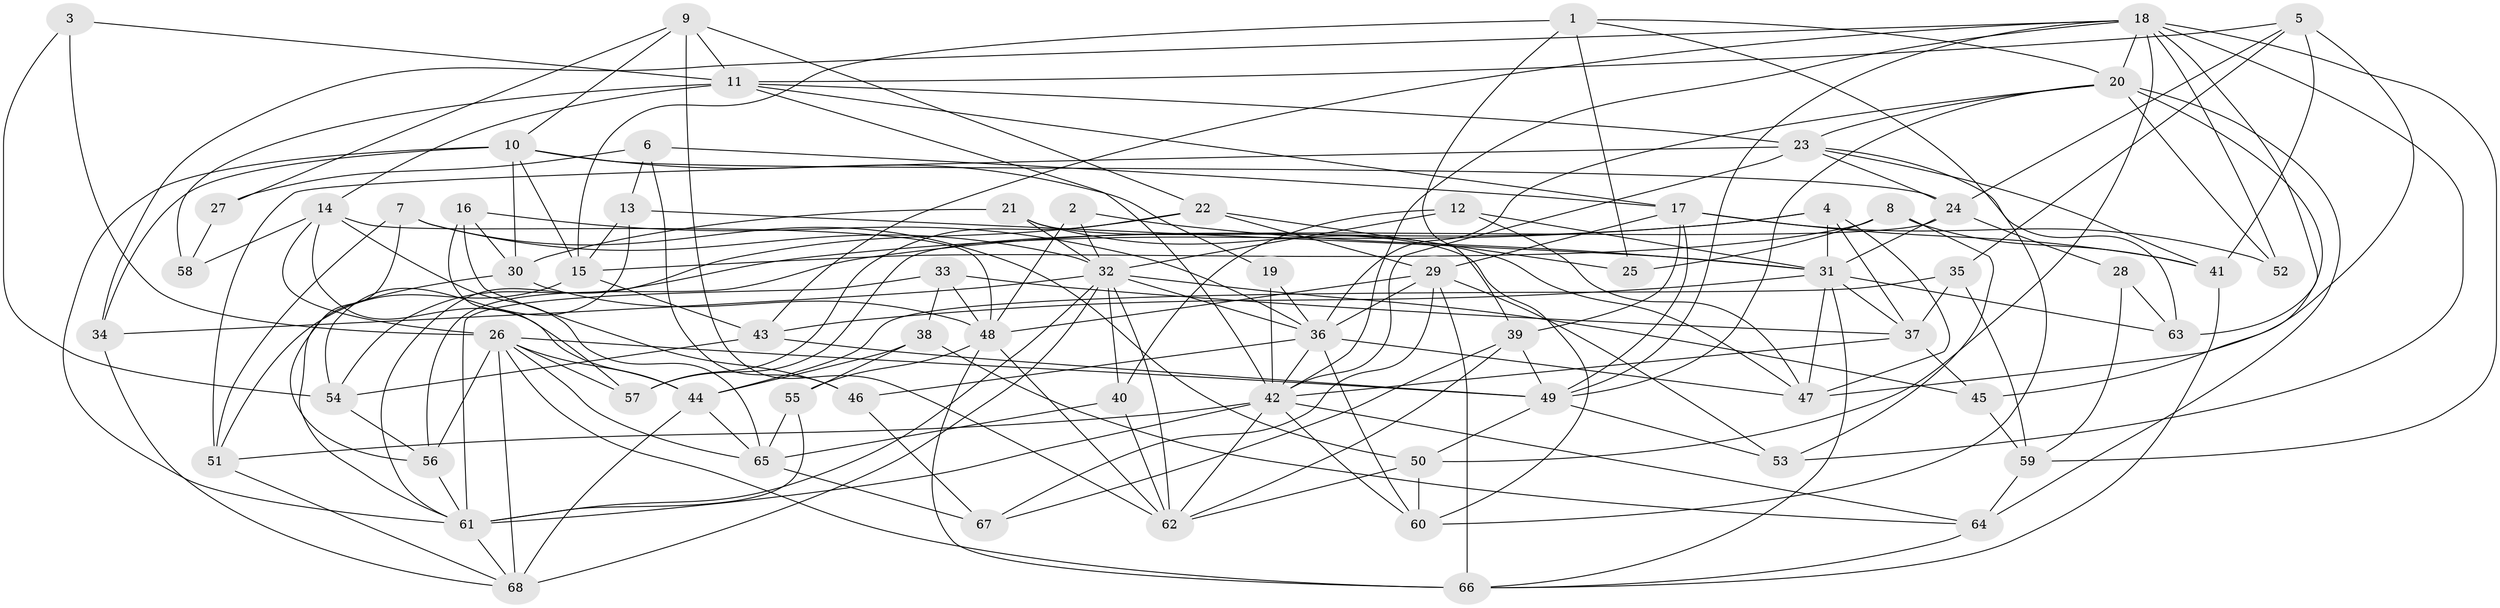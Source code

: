 // original degree distribution, {3: 0.3111111111111111, 8: 0.022222222222222223, 5: 0.18518518518518517, 4: 0.2740740740740741, 6: 0.06666666666666667, 7: 0.037037037037037035, 2: 0.1037037037037037}
// Generated by graph-tools (version 1.1) at 2025/02/03/09/25 03:02:15]
// undirected, 68 vertices, 185 edges
graph export_dot {
graph [start="1"]
  node [color=gray90,style=filled];
  1;
  2;
  3;
  4;
  5;
  6;
  7;
  8;
  9;
  10;
  11;
  12;
  13;
  14;
  15;
  16;
  17;
  18;
  19;
  20;
  21;
  22;
  23;
  24;
  25;
  26;
  27;
  28;
  29;
  30;
  31;
  32;
  33;
  34;
  35;
  36;
  37;
  38;
  39;
  40;
  41;
  42;
  43;
  44;
  45;
  46;
  47;
  48;
  49;
  50;
  51;
  52;
  53;
  54;
  55;
  56;
  57;
  58;
  59;
  60;
  61;
  62;
  63;
  64;
  65;
  66;
  67;
  68;
  1 -- 15 [weight=1.0];
  1 -- 20 [weight=1.0];
  1 -- 25 [weight=1.0];
  1 -- 39 [weight=1.0];
  1 -- 60 [weight=1.0];
  2 -- 31 [weight=1.0];
  2 -- 32 [weight=1.0];
  2 -- 48 [weight=1.0];
  3 -- 11 [weight=1.0];
  3 -- 26 [weight=1.0];
  3 -- 54 [weight=1.0];
  4 -- 31 [weight=1.0];
  4 -- 37 [weight=1.0];
  4 -- 47 [weight=1.0];
  4 -- 54 [weight=1.0];
  4 -- 56 [weight=2.0];
  5 -- 11 [weight=1.0];
  5 -- 24 [weight=1.0];
  5 -- 35 [weight=1.0];
  5 -- 41 [weight=1.0];
  5 -- 47 [weight=1.0];
  6 -- 13 [weight=1.0];
  6 -- 17 [weight=1.0];
  6 -- 27 [weight=1.0];
  6 -- 46 [weight=1.0];
  7 -- 32 [weight=2.0];
  7 -- 50 [weight=1.0];
  7 -- 51 [weight=1.0];
  7 -- 56 [weight=1.0];
  8 -- 15 [weight=1.0];
  8 -- 25 [weight=1.0];
  8 -- 41 [weight=1.0];
  8 -- 53 [weight=1.0];
  9 -- 10 [weight=1.0];
  9 -- 11 [weight=1.0];
  9 -- 22 [weight=1.0];
  9 -- 27 [weight=1.0];
  9 -- 62 [weight=1.0];
  10 -- 15 [weight=1.0];
  10 -- 19 [weight=1.0];
  10 -- 24 [weight=1.0];
  10 -- 30 [weight=1.0];
  10 -- 34 [weight=1.0];
  10 -- 61 [weight=1.0];
  11 -- 14 [weight=1.0];
  11 -- 17 [weight=1.0];
  11 -- 23 [weight=1.0];
  11 -- 42 [weight=1.0];
  11 -- 58 [weight=2.0];
  12 -- 31 [weight=1.0];
  12 -- 32 [weight=1.0];
  12 -- 40 [weight=1.0];
  12 -- 47 [weight=1.0];
  13 -- 15 [weight=1.0];
  13 -- 31 [weight=2.0];
  13 -- 54 [weight=1.0];
  14 -- 26 [weight=1.0];
  14 -- 44 [weight=1.0];
  14 -- 48 [weight=1.0];
  14 -- 58 [weight=1.0];
  14 -- 65 [weight=1.0];
  15 -- 43 [weight=1.0];
  15 -- 51 [weight=1.0];
  16 -- 30 [weight=1.0];
  16 -- 36 [weight=1.0];
  16 -- 46 [weight=1.0];
  16 -- 57 [weight=1.0];
  17 -- 29 [weight=1.0];
  17 -- 39 [weight=2.0];
  17 -- 41 [weight=2.0];
  17 -- 49 [weight=1.0];
  17 -- 52 [weight=1.0];
  18 -- 20 [weight=1.0];
  18 -- 34 [weight=1.0];
  18 -- 42 [weight=1.0];
  18 -- 43 [weight=1.0];
  18 -- 49 [weight=1.0];
  18 -- 50 [weight=1.0];
  18 -- 52 [weight=1.0];
  18 -- 53 [weight=1.0];
  18 -- 59 [weight=1.0];
  18 -- 63 [weight=1.0];
  19 -- 36 [weight=1.0];
  19 -- 42 [weight=2.0];
  20 -- 23 [weight=1.0];
  20 -- 36 [weight=1.0];
  20 -- 45 [weight=1.0];
  20 -- 49 [weight=1.0];
  20 -- 52 [weight=1.0];
  20 -- 64 [weight=1.0];
  21 -- 30 [weight=1.0];
  21 -- 32 [weight=1.0];
  21 -- 47 [weight=1.0];
  21 -- 60 [weight=1.0];
  22 -- 25 [weight=1.0];
  22 -- 29 [weight=1.0];
  22 -- 57 [weight=1.0];
  22 -- 61 [weight=1.0];
  23 -- 24 [weight=1.0];
  23 -- 41 [weight=1.0];
  23 -- 42 [weight=1.0];
  23 -- 51 [weight=1.0];
  23 -- 63 [weight=1.0];
  24 -- 28 [weight=1.0];
  24 -- 31 [weight=1.0];
  24 -- 57 [weight=1.0];
  26 -- 44 [weight=1.0];
  26 -- 49 [weight=1.0];
  26 -- 56 [weight=2.0];
  26 -- 57 [weight=1.0];
  26 -- 65 [weight=1.0];
  26 -- 66 [weight=2.0];
  26 -- 68 [weight=2.0];
  27 -- 58 [weight=1.0];
  28 -- 59 [weight=1.0];
  28 -- 63 [weight=1.0];
  29 -- 36 [weight=1.0];
  29 -- 48 [weight=1.0];
  29 -- 53 [weight=1.0];
  29 -- 66 [weight=1.0];
  29 -- 67 [weight=1.0];
  30 -- 48 [weight=1.0];
  30 -- 61 [weight=1.0];
  31 -- 37 [weight=1.0];
  31 -- 43 [weight=1.0];
  31 -- 47 [weight=1.0];
  31 -- 63 [weight=1.0];
  31 -- 66 [weight=1.0];
  32 -- 34 [weight=1.0];
  32 -- 36 [weight=2.0];
  32 -- 40 [weight=1.0];
  32 -- 45 [weight=1.0];
  32 -- 61 [weight=1.0];
  32 -- 62 [weight=1.0];
  32 -- 68 [weight=1.0];
  33 -- 37 [weight=2.0];
  33 -- 38 [weight=1.0];
  33 -- 48 [weight=1.0];
  33 -- 61 [weight=1.0];
  34 -- 68 [weight=1.0];
  35 -- 37 [weight=1.0];
  35 -- 44 [weight=1.0];
  35 -- 59 [weight=1.0];
  36 -- 42 [weight=1.0];
  36 -- 46 [weight=1.0];
  36 -- 47 [weight=1.0];
  36 -- 60 [weight=1.0];
  37 -- 42 [weight=1.0];
  37 -- 45 [weight=1.0];
  38 -- 44 [weight=1.0];
  38 -- 55 [weight=2.0];
  38 -- 64 [weight=1.0];
  39 -- 49 [weight=1.0];
  39 -- 62 [weight=1.0];
  39 -- 67 [weight=1.0];
  40 -- 62 [weight=1.0];
  40 -- 65 [weight=2.0];
  41 -- 66 [weight=1.0];
  42 -- 51 [weight=1.0];
  42 -- 60 [weight=1.0];
  42 -- 61 [weight=1.0];
  42 -- 62 [weight=1.0];
  42 -- 64 [weight=1.0];
  43 -- 49 [weight=2.0];
  43 -- 54 [weight=1.0];
  44 -- 65 [weight=1.0];
  44 -- 68 [weight=1.0];
  45 -- 59 [weight=1.0];
  46 -- 67 [weight=1.0];
  48 -- 55 [weight=1.0];
  48 -- 62 [weight=1.0];
  48 -- 66 [weight=1.0];
  49 -- 50 [weight=1.0];
  49 -- 53 [weight=1.0];
  50 -- 60 [weight=1.0];
  50 -- 62 [weight=1.0];
  51 -- 68 [weight=1.0];
  54 -- 56 [weight=1.0];
  55 -- 61 [weight=1.0];
  55 -- 65 [weight=1.0];
  56 -- 61 [weight=1.0];
  59 -- 64 [weight=1.0];
  61 -- 68 [weight=1.0];
  64 -- 66 [weight=1.0];
  65 -- 67 [weight=2.0];
}

